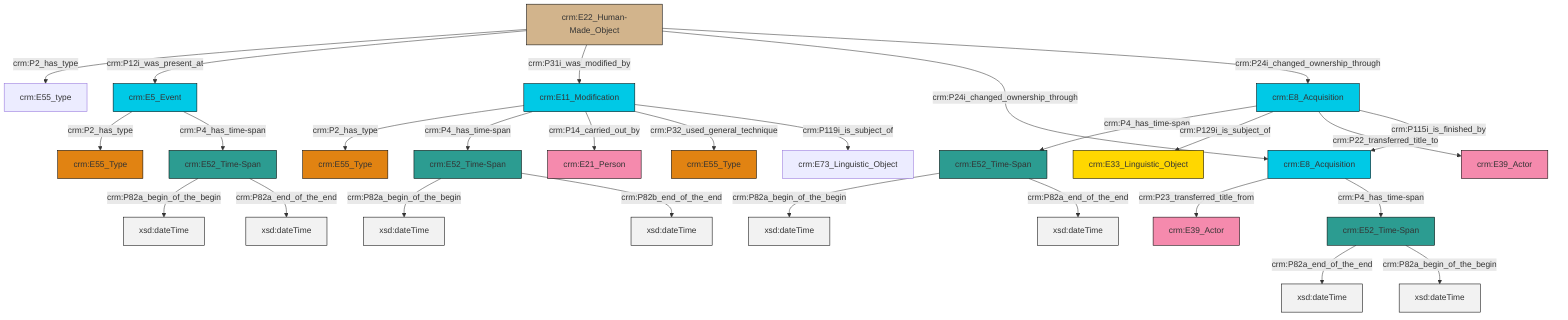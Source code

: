 graph TD
classDef Literal fill:#f2f2f2,stroke:#000000;
classDef CRM_Entity fill:#FFFFFF,stroke:#000000;
classDef Temporal_Entity fill:#00C9E6, stroke:#000000;
classDef Type fill:#E18312, stroke:#000000;
classDef Time-Span fill:#2C9C91, stroke:#000000;
classDef Appellation fill:#FFEB7F, stroke:#000000;
classDef Place fill:#008836, stroke:#000000;
classDef Persistent_Item fill:#B266B2, stroke:#000000;
classDef Conceptual_Object fill:#FFD700, stroke:#000000;
classDef Physical_Thing fill:#D2B48C, stroke:#000000;
classDef Actor fill:#f58aad, stroke:#000000;
classDef PC_Classes fill:#4ce600, stroke:#000000;
classDef Multi fill:#cccccc,stroke:#000000;

0["crm:E22_Human-Made_Object"]:::Physical_Thing -->|crm:P2_has_type| 1["crm:E55_type"]:::Default
0["crm:E22_Human-Made_Object"]:::Physical_Thing -->|crm:P12i_was_present_at| 4["crm:E5_Event"]:::Temporal_Entity
4["crm:E5_Event"]:::Temporal_Entity -->|crm:P2_has_type| 2["crm:E55_Type"]:::Type
7["crm:E52_Time-Span"]:::Time-Span -->|crm:P82a_begin_of_the_begin| 8[xsd:dateTime]:::Literal
0["crm:E22_Human-Made_Object"]:::Physical_Thing -->|crm:P31i_was_modified_by| 9["crm:E11_Modification"]:::Temporal_Entity
9["crm:E11_Modification"]:::Temporal_Entity -->|crm:P2_has_type| 10["crm:E55_Type"]:::Type
11["crm:E52_Time-Span"]:::Time-Span -->|crm:P82a_end_of_the_end| 12[xsd:dateTime]:::Literal
13["crm:E8_Acquisition"]:::Temporal_Entity -->|crm:P4_has_time-span| 14["crm:E52_Time-Span"]:::Time-Span
9["crm:E11_Modification"]:::Temporal_Entity -->|crm:P4_has_time-span| 15["crm:E52_Time-Span"]:::Time-Span
13["crm:E8_Acquisition"]:::Temporal_Entity -->|crm:P129i_is_subject_of| 16["crm:E33_Linguistic_Object"]:::Conceptual_Object
17["crm:E8_Acquisition"]:::Temporal_Entity -->|crm:P23_transferred_title_from| 5["crm:E39_Actor"]:::Actor
9["crm:E11_Modification"]:::Temporal_Entity -->|crm:P14_carried_out_by| 20["crm:E21_Person"]:::Actor
13["crm:E8_Acquisition"]:::Temporal_Entity -->|crm:P22_transferred_title_to| 22["crm:E39_Actor"]:::Actor
17["crm:E8_Acquisition"]:::Temporal_Entity -->|crm:P4_has_time-span| 11["crm:E52_Time-Span"]:::Time-Span
7["crm:E52_Time-Span"]:::Time-Span -->|crm:P82a_end_of_the_end| 27[xsd:dateTime]:::Literal
15["crm:E52_Time-Span"]:::Time-Span -->|crm:P82a_begin_of_the_begin| 29[xsd:dateTime]:::Literal
11["crm:E52_Time-Span"]:::Time-Span -->|crm:P82a_begin_of_the_begin| 31[xsd:dateTime]:::Literal
4["crm:E5_Event"]:::Temporal_Entity -->|crm:P4_has_time-span| 7["crm:E52_Time-Span"]:::Time-Span
9["crm:E11_Modification"]:::Temporal_Entity -->|crm:P32_used_general_technique| 25["crm:E55_Type"]:::Type
13["crm:E8_Acquisition"]:::Temporal_Entity -->|crm:P115i_is_finished_by| 17["crm:E8_Acquisition"]:::Temporal_Entity
14["crm:E52_Time-Span"]:::Time-Span -->|crm:P82a_begin_of_the_begin| 37[xsd:dateTime]:::Literal
0["crm:E22_Human-Made_Object"]:::Physical_Thing -->|crm:P24i_changed_ownership_through| 17["crm:E8_Acquisition"]:::Temporal_Entity
15["crm:E52_Time-Span"]:::Time-Span -->|crm:P82b_end_of_the_end| 41[xsd:dateTime]:::Literal
0["crm:E22_Human-Made_Object"]:::Physical_Thing -->|crm:P24i_changed_ownership_through| 13["crm:E8_Acquisition"]:::Temporal_Entity
14["crm:E52_Time-Span"]:::Time-Span -->|crm:P82a_end_of_the_end| 42[xsd:dateTime]:::Literal
9["crm:E11_Modification"]:::Temporal_Entity -->|crm:P119i_is_subject_of| 39["crm:E73_Linguistic_Object"]:::Default